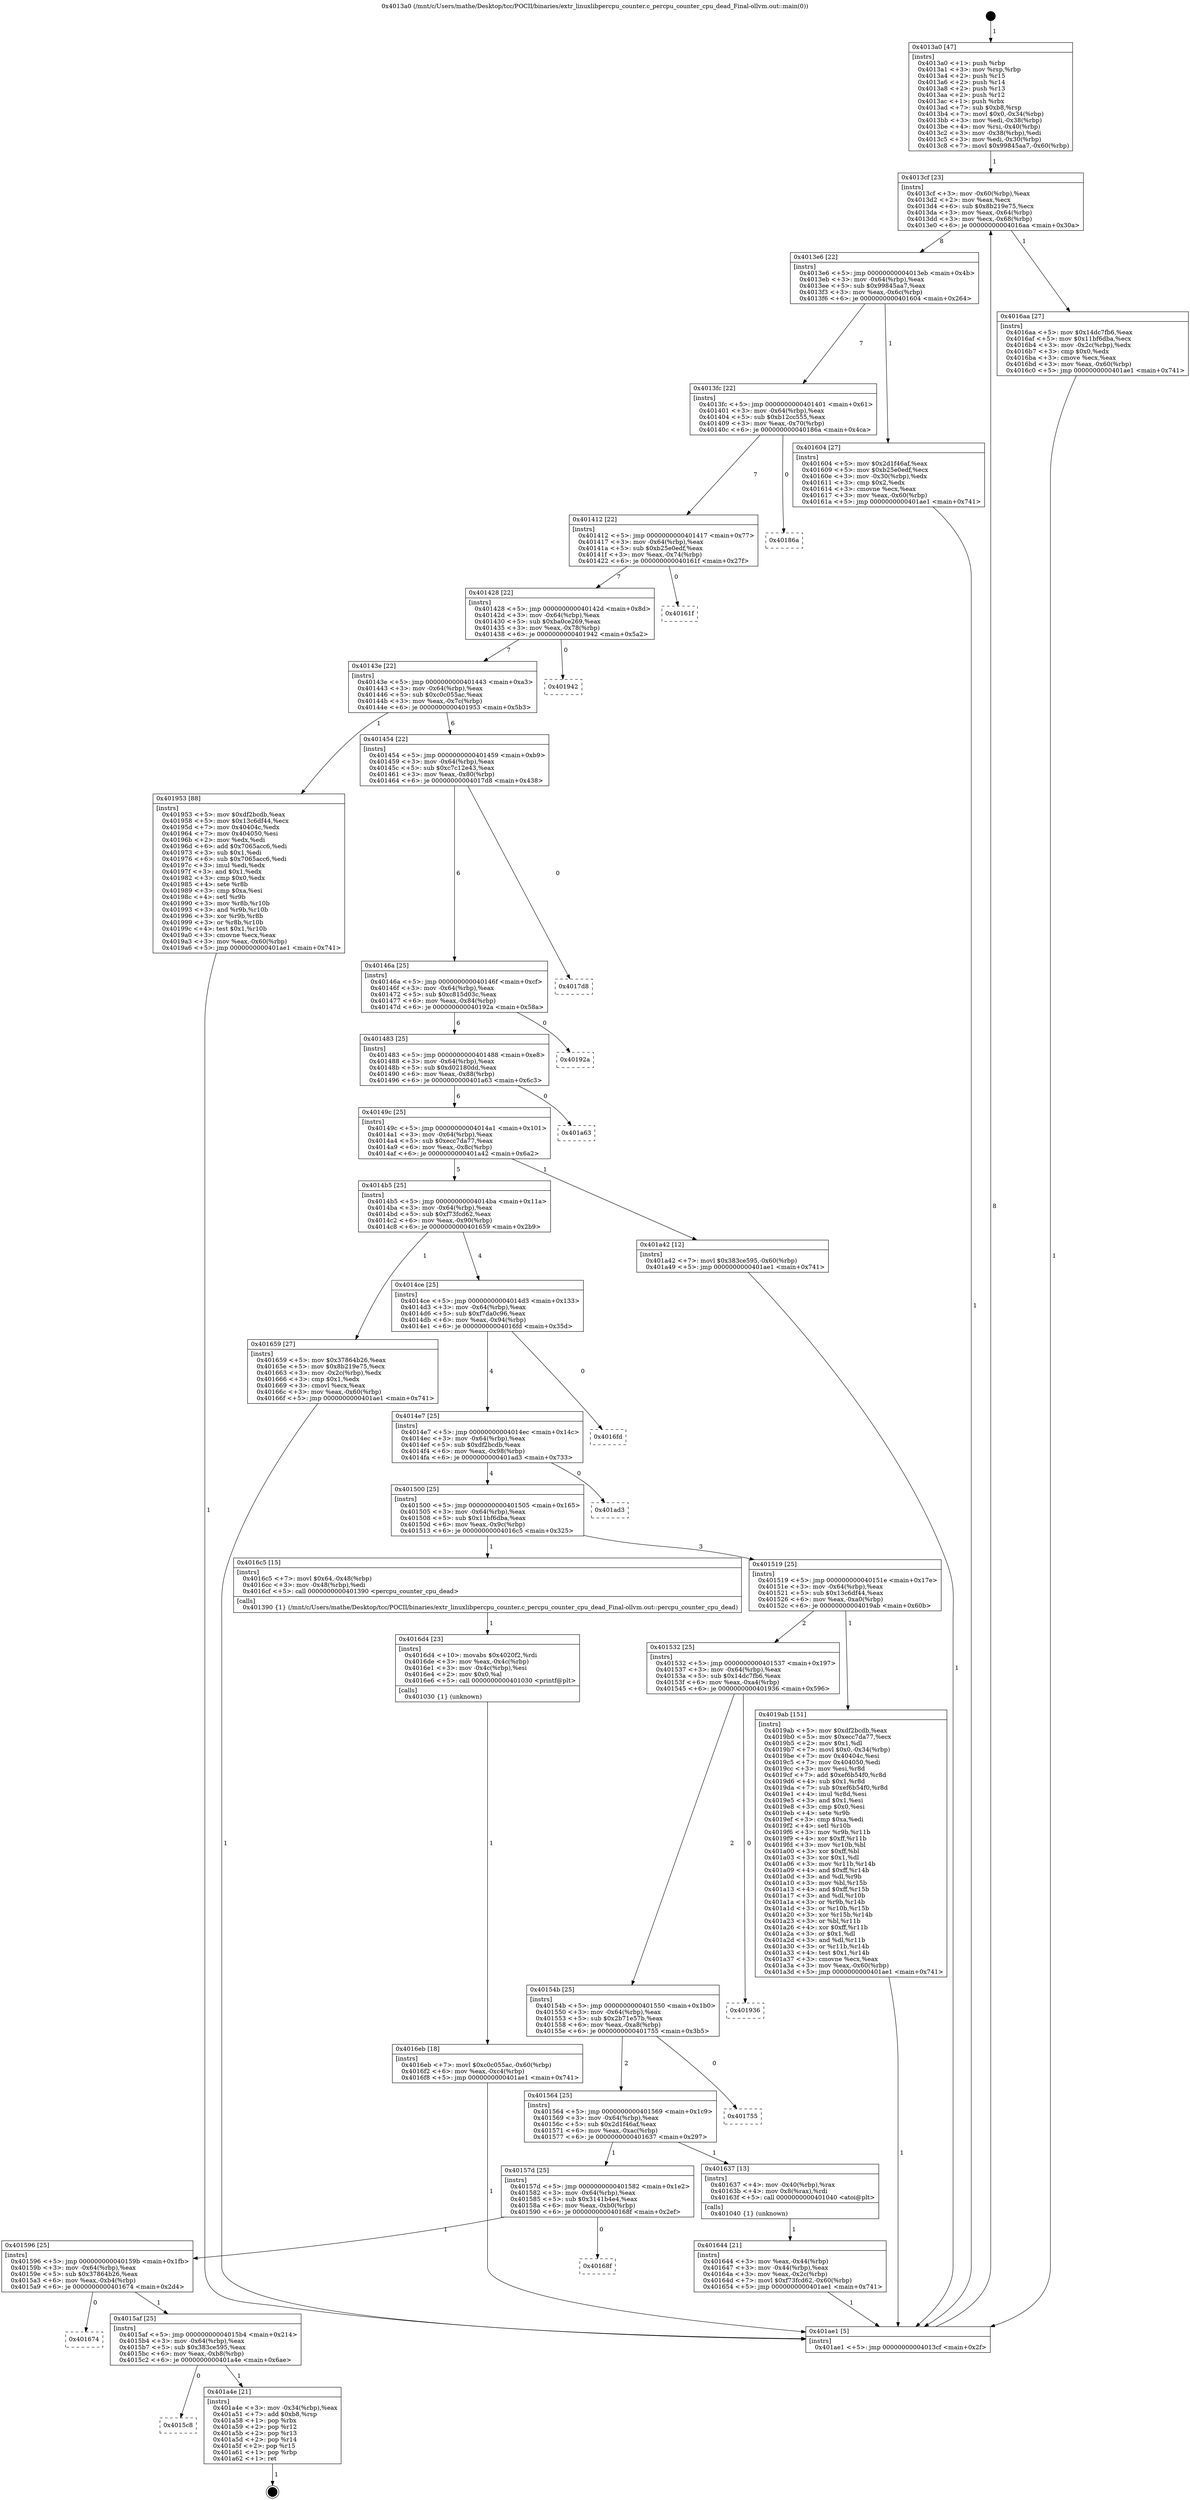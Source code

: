 digraph "0x4013a0" {
  label = "0x4013a0 (/mnt/c/Users/mathe/Desktop/tcc/POCII/binaries/extr_linuxlibpercpu_counter.c_percpu_counter_cpu_dead_Final-ollvm.out::main(0))"
  labelloc = "t"
  node[shape=record]

  Entry [label="",width=0.3,height=0.3,shape=circle,fillcolor=black,style=filled]
  "0x4013cf" [label="{
     0x4013cf [23]\l
     | [instrs]\l
     &nbsp;&nbsp;0x4013cf \<+3\>: mov -0x60(%rbp),%eax\l
     &nbsp;&nbsp;0x4013d2 \<+2\>: mov %eax,%ecx\l
     &nbsp;&nbsp;0x4013d4 \<+6\>: sub $0x8b219e75,%ecx\l
     &nbsp;&nbsp;0x4013da \<+3\>: mov %eax,-0x64(%rbp)\l
     &nbsp;&nbsp;0x4013dd \<+3\>: mov %ecx,-0x68(%rbp)\l
     &nbsp;&nbsp;0x4013e0 \<+6\>: je 00000000004016aa \<main+0x30a\>\l
  }"]
  "0x4016aa" [label="{
     0x4016aa [27]\l
     | [instrs]\l
     &nbsp;&nbsp;0x4016aa \<+5\>: mov $0x14dc7fb6,%eax\l
     &nbsp;&nbsp;0x4016af \<+5\>: mov $0x11bf6dba,%ecx\l
     &nbsp;&nbsp;0x4016b4 \<+3\>: mov -0x2c(%rbp),%edx\l
     &nbsp;&nbsp;0x4016b7 \<+3\>: cmp $0x0,%edx\l
     &nbsp;&nbsp;0x4016ba \<+3\>: cmove %ecx,%eax\l
     &nbsp;&nbsp;0x4016bd \<+3\>: mov %eax,-0x60(%rbp)\l
     &nbsp;&nbsp;0x4016c0 \<+5\>: jmp 0000000000401ae1 \<main+0x741\>\l
  }"]
  "0x4013e6" [label="{
     0x4013e6 [22]\l
     | [instrs]\l
     &nbsp;&nbsp;0x4013e6 \<+5\>: jmp 00000000004013eb \<main+0x4b\>\l
     &nbsp;&nbsp;0x4013eb \<+3\>: mov -0x64(%rbp),%eax\l
     &nbsp;&nbsp;0x4013ee \<+5\>: sub $0x99845aa7,%eax\l
     &nbsp;&nbsp;0x4013f3 \<+3\>: mov %eax,-0x6c(%rbp)\l
     &nbsp;&nbsp;0x4013f6 \<+6\>: je 0000000000401604 \<main+0x264\>\l
  }"]
  Exit [label="",width=0.3,height=0.3,shape=circle,fillcolor=black,style=filled,peripheries=2]
  "0x401604" [label="{
     0x401604 [27]\l
     | [instrs]\l
     &nbsp;&nbsp;0x401604 \<+5\>: mov $0x2d1f46af,%eax\l
     &nbsp;&nbsp;0x401609 \<+5\>: mov $0xb25e0edf,%ecx\l
     &nbsp;&nbsp;0x40160e \<+3\>: mov -0x30(%rbp),%edx\l
     &nbsp;&nbsp;0x401611 \<+3\>: cmp $0x2,%edx\l
     &nbsp;&nbsp;0x401614 \<+3\>: cmovne %ecx,%eax\l
     &nbsp;&nbsp;0x401617 \<+3\>: mov %eax,-0x60(%rbp)\l
     &nbsp;&nbsp;0x40161a \<+5\>: jmp 0000000000401ae1 \<main+0x741\>\l
  }"]
  "0x4013fc" [label="{
     0x4013fc [22]\l
     | [instrs]\l
     &nbsp;&nbsp;0x4013fc \<+5\>: jmp 0000000000401401 \<main+0x61\>\l
     &nbsp;&nbsp;0x401401 \<+3\>: mov -0x64(%rbp),%eax\l
     &nbsp;&nbsp;0x401404 \<+5\>: sub $0xb12cc555,%eax\l
     &nbsp;&nbsp;0x401409 \<+3\>: mov %eax,-0x70(%rbp)\l
     &nbsp;&nbsp;0x40140c \<+6\>: je 000000000040186a \<main+0x4ca\>\l
  }"]
  "0x401ae1" [label="{
     0x401ae1 [5]\l
     | [instrs]\l
     &nbsp;&nbsp;0x401ae1 \<+5\>: jmp 00000000004013cf \<main+0x2f\>\l
  }"]
  "0x4013a0" [label="{
     0x4013a0 [47]\l
     | [instrs]\l
     &nbsp;&nbsp;0x4013a0 \<+1\>: push %rbp\l
     &nbsp;&nbsp;0x4013a1 \<+3\>: mov %rsp,%rbp\l
     &nbsp;&nbsp;0x4013a4 \<+2\>: push %r15\l
     &nbsp;&nbsp;0x4013a6 \<+2\>: push %r14\l
     &nbsp;&nbsp;0x4013a8 \<+2\>: push %r13\l
     &nbsp;&nbsp;0x4013aa \<+2\>: push %r12\l
     &nbsp;&nbsp;0x4013ac \<+1\>: push %rbx\l
     &nbsp;&nbsp;0x4013ad \<+7\>: sub $0xb8,%rsp\l
     &nbsp;&nbsp;0x4013b4 \<+7\>: movl $0x0,-0x34(%rbp)\l
     &nbsp;&nbsp;0x4013bb \<+3\>: mov %edi,-0x38(%rbp)\l
     &nbsp;&nbsp;0x4013be \<+4\>: mov %rsi,-0x40(%rbp)\l
     &nbsp;&nbsp;0x4013c2 \<+3\>: mov -0x38(%rbp),%edi\l
     &nbsp;&nbsp;0x4013c5 \<+3\>: mov %edi,-0x30(%rbp)\l
     &nbsp;&nbsp;0x4013c8 \<+7\>: movl $0x99845aa7,-0x60(%rbp)\l
  }"]
  "0x4015c8" [label="{
     0x4015c8\l
  }", style=dashed]
  "0x40186a" [label="{
     0x40186a\l
  }", style=dashed]
  "0x401412" [label="{
     0x401412 [22]\l
     | [instrs]\l
     &nbsp;&nbsp;0x401412 \<+5\>: jmp 0000000000401417 \<main+0x77\>\l
     &nbsp;&nbsp;0x401417 \<+3\>: mov -0x64(%rbp),%eax\l
     &nbsp;&nbsp;0x40141a \<+5\>: sub $0xb25e0edf,%eax\l
     &nbsp;&nbsp;0x40141f \<+3\>: mov %eax,-0x74(%rbp)\l
     &nbsp;&nbsp;0x401422 \<+6\>: je 000000000040161f \<main+0x27f\>\l
  }"]
  "0x401a4e" [label="{
     0x401a4e [21]\l
     | [instrs]\l
     &nbsp;&nbsp;0x401a4e \<+3\>: mov -0x34(%rbp),%eax\l
     &nbsp;&nbsp;0x401a51 \<+7\>: add $0xb8,%rsp\l
     &nbsp;&nbsp;0x401a58 \<+1\>: pop %rbx\l
     &nbsp;&nbsp;0x401a59 \<+2\>: pop %r12\l
     &nbsp;&nbsp;0x401a5b \<+2\>: pop %r13\l
     &nbsp;&nbsp;0x401a5d \<+2\>: pop %r14\l
     &nbsp;&nbsp;0x401a5f \<+2\>: pop %r15\l
     &nbsp;&nbsp;0x401a61 \<+1\>: pop %rbp\l
     &nbsp;&nbsp;0x401a62 \<+1\>: ret\l
  }"]
  "0x40161f" [label="{
     0x40161f\l
  }", style=dashed]
  "0x401428" [label="{
     0x401428 [22]\l
     | [instrs]\l
     &nbsp;&nbsp;0x401428 \<+5\>: jmp 000000000040142d \<main+0x8d\>\l
     &nbsp;&nbsp;0x40142d \<+3\>: mov -0x64(%rbp),%eax\l
     &nbsp;&nbsp;0x401430 \<+5\>: sub $0xba0ce269,%eax\l
     &nbsp;&nbsp;0x401435 \<+3\>: mov %eax,-0x78(%rbp)\l
     &nbsp;&nbsp;0x401438 \<+6\>: je 0000000000401942 \<main+0x5a2\>\l
  }"]
  "0x4015af" [label="{
     0x4015af [25]\l
     | [instrs]\l
     &nbsp;&nbsp;0x4015af \<+5\>: jmp 00000000004015b4 \<main+0x214\>\l
     &nbsp;&nbsp;0x4015b4 \<+3\>: mov -0x64(%rbp),%eax\l
     &nbsp;&nbsp;0x4015b7 \<+5\>: sub $0x383ce595,%eax\l
     &nbsp;&nbsp;0x4015bc \<+6\>: mov %eax,-0xb8(%rbp)\l
     &nbsp;&nbsp;0x4015c2 \<+6\>: je 0000000000401a4e \<main+0x6ae\>\l
  }"]
  "0x401942" [label="{
     0x401942\l
  }", style=dashed]
  "0x40143e" [label="{
     0x40143e [22]\l
     | [instrs]\l
     &nbsp;&nbsp;0x40143e \<+5\>: jmp 0000000000401443 \<main+0xa3\>\l
     &nbsp;&nbsp;0x401443 \<+3\>: mov -0x64(%rbp),%eax\l
     &nbsp;&nbsp;0x401446 \<+5\>: sub $0xc0c055ac,%eax\l
     &nbsp;&nbsp;0x40144b \<+3\>: mov %eax,-0x7c(%rbp)\l
     &nbsp;&nbsp;0x40144e \<+6\>: je 0000000000401953 \<main+0x5b3\>\l
  }"]
  "0x401674" [label="{
     0x401674\l
  }", style=dashed]
  "0x401953" [label="{
     0x401953 [88]\l
     | [instrs]\l
     &nbsp;&nbsp;0x401953 \<+5\>: mov $0xdf2bcdb,%eax\l
     &nbsp;&nbsp;0x401958 \<+5\>: mov $0x13c6df44,%ecx\l
     &nbsp;&nbsp;0x40195d \<+7\>: mov 0x40404c,%edx\l
     &nbsp;&nbsp;0x401964 \<+7\>: mov 0x404050,%esi\l
     &nbsp;&nbsp;0x40196b \<+2\>: mov %edx,%edi\l
     &nbsp;&nbsp;0x40196d \<+6\>: add $0x7065acc6,%edi\l
     &nbsp;&nbsp;0x401973 \<+3\>: sub $0x1,%edi\l
     &nbsp;&nbsp;0x401976 \<+6\>: sub $0x7065acc6,%edi\l
     &nbsp;&nbsp;0x40197c \<+3\>: imul %edi,%edx\l
     &nbsp;&nbsp;0x40197f \<+3\>: and $0x1,%edx\l
     &nbsp;&nbsp;0x401982 \<+3\>: cmp $0x0,%edx\l
     &nbsp;&nbsp;0x401985 \<+4\>: sete %r8b\l
     &nbsp;&nbsp;0x401989 \<+3\>: cmp $0xa,%esi\l
     &nbsp;&nbsp;0x40198c \<+4\>: setl %r9b\l
     &nbsp;&nbsp;0x401990 \<+3\>: mov %r8b,%r10b\l
     &nbsp;&nbsp;0x401993 \<+3\>: and %r9b,%r10b\l
     &nbsp;&nbsp;0x401996 \<+3\>: xor %r9b,%r8b\l
     &nbsp;&nbsp;0x401999 \<+3\>: or %r8b,%r10b\l
     &nbsp;&nbsp;0x40199c \<+4\>: test $0x1,%r10b\l
     &nbsp;&nbsp;0x4019a0 \<+3\>: cmovne %ecx,%eax\l
     &nbsp;&nbsp;0x4019a3 \<+3\>: mov %eax,-0x60(%rbp)\l
     &nbsp;&nbsp;0x4019a6 \<+5\>: jmp 0000000000401ae1 \<main+0x741\>\l
  }"]
  "0x401454" [label="{
     0x401454 [22]\l
     | [instrs]\l
     &nbsp;&nbsp;0x401454 \<+5\>: jmp 0000000000401459 \<main+0xb9\>\l
     &nbsp;&nbsp;0x401459 \<+3\>: mov -0x64(%rbp),%eax\l
     &nbsp;&nbsp;0x40145c \<+5\>: sub $0xc7c12e43,%eax\l
     &nbsp;&nbsp;0x401461 \<+3\>: mov %eax,-0x80(%rbp)\l
     &nbsp;&nbsp;0x401464 \<+6\>: je 00000000004017d8 \<main+0x438\>\l
  }"]
  "0x401596" [label="{
     0x401596 [25]\l
     | [instrs]\l
     &nbsp;&nbsp;0x401596 \<+5\>: jmp 000000000040159b \<main+0x1fb\>\l
     &nbsp;&nbsp;0x40159b \<+3\>: mov -0x64(%rbp),%eax\l
     &nbsp;&nbsp;0x40159e \<+5\>: sub $0x37864b26,%eax\l
     &nbsp;&nbsp;0x4015a3 \<+6\>: mov %eax,-0xb4(%rbp)\l
     &nbsp;&nbsp;0x4015a9 \<+6\>: je 0000000000401674 \<main+0x2d4\>\l
  }"]
  "0x4017d8" [label="{
     0x4017d8\l
  }", style=dashed]
  "0x40146a" [label="{
     0x40146a [25]\l
     | [instrs]\l
     &nbsp;&nbsp;0x40146a \<+5\>: jmp 000000000040146f \<main+0xcf\>\l
     &nbsp;&nbsp;0x40146f \<+3\>: mov -0x64(%rbp),%eax\l
     &nbsp;&nbsp;0x401472 \<+5\>: sub $0xc815d03c,%eax\l
     &nbsp;&nbsp;0x401477 \<+6\>: mov %eax,-0x84(%rbp)\l
     &nbsp;&nbsp;0x40147d \<+6\>: je 000000000040192a \<main+0x58a\>\l
  }"]
  "0x40168f" [label="{
     0x40168f\l
  }", style=dashed]
  "0x40192a" [label="{
     0x40192a\l
  }", style=dashed]
  "0x401483" [label="{
     0x401483 [25]\l
     | [instrs]\l
     &nbsp;&nbsp;0x401483 \<+5\>: jmp 0000000000401488 \<main+0xe8\>\l
     &nbsp;&nbsp;0x401488 \<+3\>: mov -0x64(%rbp),%eax\l
     &nbsp;&nbsp;0x40148b \<+5\>: sub $0xd02180dd,%eax\l
     &nbsp;&nbsp;0x401490 \<+6\>: mov %eax,-0x88(%rbp)\l
     &nbsp;&nbsp;0x401496 \<+6\>: je 0000000000401a63 \<main+0x6c3\>\l
  }"]
  "0x4016eb" [label="{
     0x4016eb [18]\l
     | [instrs]\l
     &nbsp;&nbsp;0x4016eb \<+7\>: movl $0xc0c055ac,-0x60(%rbp)\l
     &nbsp;&nbsp;0x4016f2 \<+6\>: mov %eax,-0xc4(%rbp)\l
     &nbsp;&nbsp;0x4016f8 \<+5\>: jmp 0000000000401ae1 \<main+0x741\>\l
  }"]
  "0x401a63" [label="{
     0x401a63\l
  }", style=dashed]
  "0x40149c" [label="{
     0x40149c [25]\l
     | [instrs]\l
     &nbsp;&nbsp;0x40149c \<+5\>: jmp 00000000004014a1 \<main+0x101\>\l
     &nbsp;&nbsp;0x4014a1 \<+3\>: mov -0x64(%rbp),%eax\l
     &nbsp;&nbsp;0x4014a4 \<+5\>: sub $0xecc7da77,%eax\l
     &nbsp;&nbsp;0x4014a9 \<+6\>: mov %eax,-0x8c(%rbp)\l
     &nbsp;&nbsp;0x4014af \<+6\>: je 0000000000401a42 \<main+0x6a2\>\l
  }"]
  "0x4016d4" [label="{
     0x4016d4 [23]\l
     | [instrs]\l
     &nbsp;&nbsp;0x4016d4 \<+10\>: movabs $0x4020f2,%rdi\l
     &nbsp;&nbsp;0x4016de \<+3\>: mov %eax,-0x4c(%rbp)\l
     &nbsp;&nbsp;0x4016e1 \<+3\>: mov -0x4c(%rbp),%esi\l
     &nbsp;&nbsp;0x4016e4 \<+2\>: mov $0x0,%al\l
     &nbsp;&nbsp;0x4016e6 \<+5\>: call 0000000000401030 \<printf@plt\>\l
     | [calls]\l
     &nbsp;&nbsp;0x401030 \{1\} (unknown)\l
  }"]
  "0x401a42" [label="{
     0x401a42 [12]\l
     | [instrs]\l
     &nbsp;&nbsp;0x401a42 \<+7\>: movl $0x383ce595,-0x60(%rbp)\l
     &nbsp;&nbsp;0x401a49 \<+5\>: jmp 0000000000401ae1 \<main+0x741\>\l
  }"]
  "0x4014b5" [label="{
     0x4014b5 [25]\l
     | [instrs]\l
     &nbsp;&nbsp;0x4014b5 \<+5\>: jmp 00000000004014ba \<main+0x11a\>\l
     &nbsp;&nbsp;0x4014ba \<+3\>: mov -0x64(%rbp),%eax\l
     &nbsp;&nbsp;0x4014bd \<+5\>: sub $0xf73fcd62,%eax\l
     &nbsp;&nbsp;0x4014c2 \<+6\>: mov %eax,-0x90(%rbp)\l
     &nbsp;&nbsp;0x4014c8 \<+6\>: je 0000000000401659 \<main+0x2b9\>\l
  }"]
  "0x401644" [label="{
     0x401644 [21]\l
     | [instrs]\l
     &nbsp;&nbsp;0x401644 \<+3\>: mov %eax,-0x44(%rbp)\l
     &nbsp;&nbsp;0x401647 \<+3\>: mov -0x44(%rbp),%eax\l
     &nbsp;&nbsp;0x40164a \<+3\>: mov %eax,-0x2c(%rbp)\l
     &nbsp;&nbsp;0x40164d \<+7\>: movl $0xf73fcd62,-0x60(%rbp)\l
     &nbsp;&nbsp;0x401654 \<+5\>: jmp 0000000000401ae1 \<main+0x741\>\l
  }"]
  "0x401659" [label="{
     0x401659 [27]\l
     | [instrs]\l
     &nbsp;&nbsp;0x401659 \<+5\>: mov $0x37864b26,%eax\l
     &nbsp;&nbsp;0x40165e \<+5\>: mov $0x8b219e75,%ecx\l
     &nbsp;&nbsp;0x401663 \<+3\>: mov -0x2c(%rbp),%edx\l
     &nbsp;&nbsp;0x401666 \<+3\>: cmp $0x1,%edx\l
     &nbsp;&nbsp;0x401669 \<+3\>: cmovl %ecx,%eax\l
     &nbsp;&nbsp;0x40166c \<+3\>: mov %eax,-0x60(%rbp)\l
     &nbsp;&nbsp;0x40166f \<+5\>: jmp 0000000000401ae1 \<main+0x741\>\l
  }"]
  "0x4014ce" [label="{
     0x4014ce [25]\l
     | [instrs]\l
     &nbsp;&nbsp;0x4014ce \<+5\>: jmp 00000000004014d3 \<main+0x133\>\l
     &nbsp;&nbsp;0x4014d3 \<+3\>: mov -0x64(%rbp),%eax\l
     &nbsp;&nbsp;0x4014d6 \<+5\>: sub $0xf7da0c96,%eax\l
     &nbsp;&nbsp;0x4014db \<+6\>: mov %eax,-0x94(%rbp)\l
     &nbsp;&nbsp;0x4014e1 \<+6\>: je 00000000004016fd \<main+0x35d\>\l
  }"]
  "0x40157d" [label="{
     0x40157d [25]\l
     | [instrs]\l
     &nbsp;&nbsp;0x40157d \<+5\>: jmp 0000000000401582 \<main+0x1e2\>\l
     &nbsp;&nbsp;0x401582 \<+3\>: mov -0x64(%rbp),%eax\l
     &nbsp;&nbsp;0x401585 \<+5\>: sub $0x3141b4e4,%eax\l
     &nbsp;&nbsp;0x40158a \<+6\>: mov %eax,-0xb0(%rbp)\l
     &nbsp;&nbsp;0x401590 \<+6\>: je 000000000040168f \<main+0x2ef\>\l
  }"]
  "0x4016fd" [label="{
     0x4016fd\l
  }", style=dashed]
  "0x4014e7" [label="{
     0x4014e7 [25]\l
     | [instrs]\l
     &nbsp;&nbsp;0x4014e7 \<+5\>: jmp 00000000004014ec \<main+0x14c\>\l
     &nbsp;&nbsp;0x4014ec \<+3\>: mov -0x64(%rbp),%eax\l
     &nbsp;&nbsp;0x4014ef \<+5\>: sub $0xdf2bcdb,%eax\l
     &nbsp;&nbsp;0x4014f4 \<+6\>: mov %eax,-0x98(%rbp)\l
     &nbsp;&nbsp;0x4014fa \<+6\>: je 0000000000401ad3 \<main+0x733\>\l
  }"]
  "0x401637" [label="{
     0x401637 [13]\l
     | [instrs]\l
     &nbsp;&nbsp;0x401637 \<+4\>: mov -0x40(%rbp),%rax\l
     &nbsp;&nbsp;0x40163b \<+4\>: mov 0x8(%rax),%rdi\l
     &nbsp;&nbsp;0x40163f \<+5\>: call 0000000000401040 \<atoi@plt\>\l
     | [calls]\l
     &nbsp;&nbsp;0x401040 \{1\} (unknown)\l
  }"]
  "0x401ad3" [label="{
     0x401ad3\l
  }", style=dashed]
  "0x401500" [label="{
     0x401500 [25]\l
     | [instrs]\l
     &nbsp;&nbsp;0x401500 \<+5\>: jmp 0000000000401505 \<main+0x165\>\l
     &nbsp;&nbsp;0x401505 \<+3\>: mov -0x64(%rbp),%eax\l
     &nbsp;&nbsp;0x401508 \<+5\>: sub $0x11bf6dba,%eax\l
     &nbsp;&nbsp;0x40150d \<+6\>: mov %eax,-0x9c(%rbp)\l
     &nbsp;&nbsp;0x401513 \<+6\>: je 00000000004016c5 \<main+0x325\>\l
  }"]
  "0x401564" [label="{
     0x401564 [25]\l
     | [instrs]\l
     &nbsp;&nbsp;0x401564 \<+5\>: jmp 0000000000401569 \<main+0x1c9\>\l
     &nbsp;&nbsp;0x401569 \<+3\>: mov -0x64(%rbp),%eax\l
     &nbsp;&nbsp;0x40156c \<+5\>: sub $0x2d1f46af,%eax\l
     &nbsp;&nbsp;0x401571 \<+6\>: mov %eax,-0xac(%rbp)\l
     &nbsp;&nbsp;0x401577 \<+6\>: je 0000000000401637 \<main+0x297\>\l
  }"]
  "0x4016c5" [label="{
     0x4016c5 [15]\l
     | [instrs]\l
     &nbsp;&nbsp;0x4016c5 \<+7\>: movl $0x64,-0x48(%rbp)\l
     &nbsp;&nbsp;0x4016cc \<+3\>: mov -0x48(%rbp),%edi\l
     &nbsp;&nbsp;0x4016cf \<+5\>: call 0000000000401390 \<percpu_counter_cpu_dead\>\l
     | [calls]\l
     &nbsp;&nbsp;0x401390 \{1\} (/mnt/c/Users/mathe/Desktop/tcc/POCII/binaries/extr_linuxlibpercpu_counter.c_percpu_counter_cpu_dead_Final-ollvm.out::percpu_counter_cpu_dead)\l
  }"]
  "0x401519" [label="{
     0x401519 [25]\l
     | [instrs]\l
     &nbsp;&nbsp;0x401519 \<+5\>: jmp 000000000040151e \<main+0x17e\>\l
     &nbsp;&nbsp;0x40151e \<+3\>: mov -0x64(%rbp),%eax\l
     &nbsp;&nbsp;0x401521 \<+5\>: sub $0x13c6df44,%eax\l
     &nbsp;&nbsp;0x401526 \<+6\>: mov %eax,-0xa0(%rbp)\l
     &nbsp;&nbsp;0x40152c \<+6\>: je 00000000004019ab \<main+0x60b\>\l
  }"]
  "0x401755" [label="{
     0x401755\l
  }", style=dashed]
  "0x4019ab" [label="{
     0x4019ab [151]\l
     | [instrs]\l
     &nbsp;&nbsp;0x4019ab \<+5\>: mov $0xdf2bcdb,%eax\l
     &nbsp;&nbsp;0x4019b0 \<+5\>: mov $0xecc7da77,%ecx\l
     &nbsp;&nbsp;0x4019b5 \<+2\>: mov $0x1,%dl\l
     &nbsp;&nbsp;0x4019b7 \<+7\>: movl $0x0,-0x34(%rbp)\l
     &nbsp;&nbsp;0x4019be \<+7\>: mov 0x40404c,%esi\l
     &nbsp;&nbsp;0x4019c5 \<+7\>: mov 0x404050,%edi\l
     &nbsp;&nbsp;0x4019cc \<+3\>: mov %esi,%r8d\l
     &nbsp;&nbsp;0x4019cf \<+7\>: add $0xef6b54f0,%r8d\l
     &nbsp;&nbsp;0x4019d6 \<+4\>: sub $0x1,%r8d\l
     &nbsp;&nbsp;0x4019da \<+7\>: sub $0xef6b54f0,%r8d\l
     &nbsp;&nbsp;0x4019e1 \<+4\>: imul %r8d,%esi\l
     &nbsp;&nbsp;0x4019e5 \<+3\>: and $0x1,%esi\l
     &nbsp;&nbsp;0x4019e8 \<+3\>: cmp $0x0,%esi\l
     &nbsp;&nbsp;0x4019eb \<+4\>: sete %r9b\l
     &nbsp;&nbsp;0x4019ef \<+3\>: cmp $0xa,%edi\l
     &nbsp;&nbsp;0x4019f2 \<+4\>: setl %r10b\l
     &nbsp;&nbsp;0x4019f6 \<+3\>: mov %r9b,%r11b\l
     &nbsp;&nbsp;0x4019f9 \<+4\>: xor $0xff,%r11b\l
     &nbsp;&nbsp;0x4019fd \<+3\>: mov %r10b,%bl\l
     &nbsp;&nbsp;0x401a00 \<+3\>: xor $0xff,%bl\l
     &nbsp;&nbsp;0x401a03 \<+3\>: xor $0x1,%dl\l
     &nbsp;&nbsp;0x401a06 \<+3\>: mov %r11b,%r14b\l
     &nbsp;&nbsp;0x401a09 \<+4\>: and $0xff,%r14b\l
     &nbsp;&nbsp;0x401a0d \<+3\>: and %dl,%r9b\l
     &nbsp;&nbsp;0x401a10 \<+3\>: mov %bl,%r15b\l
     &nbsp;&nbsp;0x401a13 \<+4\>: and $0xff,%r15b\l
     &nbsp;&nbsp;0x401a17 \<+3\>: and %dl,%r10b\l
     &nbsp;&nbsp;0x401a1a \<+3\>: or %r9b,%r14b\l
     &nbsp;&nbsp;0x401a1d \<+3\>: or %r10b,%r15b\l
     &nbsp;&nbsp;0x401a20 \<+3\>: xor %r15b,%r14b\l
     &nbsp;&nbsp;0x401a23 \<+3\>: or %bl,%r11b\l
     &nbsp;&nbsp;0x401a26 \<+4\>: xor $0xff,%r11b\l
     &nbsp;&nbsp;0x401a2a \<+3\>: or $0x1,%dl\l
     &nbsp;&nbsp;0x401a2d \<+3\>: and %dl,%r11b\l
     &nbsp;&nbsp;0x401a30 \<+3\>: or %r11b,%r14b\l
     &nbsp;&nbsp;0x401a33 \<+4\>: test $0x1,%r14b\l
     &nbsp;&nbsp;0x401a37 \<+3\>: cmovne %ecx,%eax\l
     &nbsp;&nbsp;0x401a3a \<+3\>: mov %eax,-0x60(%rbp)\l
     &nbsp;&nbsp;0x401a3d \<+5\>: jmp 0000000000401ae1 \<main+0x741\>\l
  }"]
  "0x401532" [label="{
     0x401532 [25]\l
     | [instrs]\l
     &nbsp;&nbsp;0x401532 \<+5\>: jmp 0000000000401537 \<main+0x197\>\l
     &nbsp;&nbsp;0x401537 \<+3\>: mov -0x64(%rbp),%eax\l
     &nbsp;&nbsp;0x40153a \<+5\>: sub $0x14dc7fb6,%eax\l
     &nbsp;&nbsp;0x40153f \<+6\>: mov %eax,-0xa4(%rbp)\l
     &nbsp;&nbsp;0x401545 \<+6\>: je 0000000000401936 \<main+0x596\>\l
  }"]
  "0x40154b" [label="{
     0x40154b [25]\l
     | [instrs]\l
     &nbsp;&nbsp;0x40154b \<+5\>: jmp 0000000000401550 \<main+0x1b0\>\l
     &nbsp;&nbsp;0x401550 \<+3\>: mov -0x64(%rbp),%eax\l
     &nbsp;&nbsp;0x401553 \<+5\>: sub $0x2b71e57b,%eax\l
     &nbsp;&nbsp;0x401558 \<+6\>: mov %eax,-0xa8(%rbp)\l
     &nbsp;&nbsp;0x40155e \<+6\>: je 0000000000401755 \<main+0x3b5\>\l
  }"]
  "0x401936" [label="{
     0x401936\l
  }", style=dashed]
  Entry -> "0x4013a0" [label=" 1"]
  "0x4013cf" -> "0x4016aa" [label=" 1"]
  "0x4013cf" -> "0x4013e6" [label=" 8"]
  "0x401a4e" -> Exit [label=" 1"]
  "0x4013e6" -> "0x401604" [label=" 1"]
  "0x4013e6" -> "0x4013fc" [label=" 7"]
  "0x401604" -> "0x401ae1" [label=" 1"]
  "0x4013a0" -> "0x4013cf" [label=" 1"]
  "0x401ae1" -> "0x4013cf" [label=" 8"]
  "0x4015af" -> "0x4015c8" [label=" 0"]
  "0x4013fc" -> "0x40186a" [label=" 0"]
  "0x4013fc" -> "0x401412" [label=" 7"]
  "0x4015af" -> "0x401a4e" [label=" 1"]
  "0x401412" -> "0x40161f" [label=" 0"]
  "0x401412" -> "0x401428" [label=" 7"]
  "0x401596" -> "0x4015af" [label=" 1"]
  "0x401428" -> "0x401942" [label=" 0"]
  "0x401428" -> "0x40143e" [label=" 7"]
  "0x401596" -> "0x401674" [label=" 0"]
  "0x40143e" -> "0x401953" [label=" 1"]
  "0x40143e" -> "0x401454" [label=" 6"]
  "0x40157d" -> "0x401596" [label=" 1"]
  "0x401454" -> "0x4017d8" [label=" 0"]
  "0x401454" -> "0x40146a" [label=" 6"]
  "0x40157d" -> "0x40168f" [label=" 0"]
  "0x40146a" -> "0x40192a" [label=" 0"]
  "0x40146a" -> "0x401483" [label=" 6"]
  "0x401a42" -> "0x401ae1" [label=" 1"]
  "0x401483" -> "0x401a63" [label=" 0"]
  "0x401483" -> "0x40149c" [label=" 6"]
  "0x4019ab" -> "0x401ae1" [label=" 1"]
  "0x40149c" -> "0x401a42" [label=" 1"]
  "0x40149c" -> "0x4014b5" [label=" 5"]
  "0x401953" -> "0x401ae1" [label=" 1"]
  "0x4014b5" -> "0x401659" [label=" 1"]
  "0x4014b5" -> "0x4014ce" [label=" 4"]
  "0x4016eb" -> "0x401ae1" [label=" 1"]
  "0x4014ce" -> "0x4016fd" [label=" 0"]
  "0x4014ce" -> "0x4014e7" [label=" 4"]
  "0x4016d4" -> "0x4016eb" [label=" 1"]
  "0x4014e7" -> "0x401ad3" [label=" 0"]
  "0x4014e7" -> "0x401500" [label=" 4"]
  "0x4016c5" -> "0x4016d4" [label=" 1"]
  "0x401500" -> "0x4016c5" [label=" 1"]
  "0x401500" -> "0x401519" [label=" 3"]
  "0x401659" -> "0x401ae1" [label=" 1"]
  "0x401519" -> "0x4019ab" [label=" 1"]
  "0x401519" -> "0x401532" [label=" 2"]
  "0x401644" -> "0x401ae1" [label=" 1"]
  "0x401532" -> "0x401936" [label=" 0"]
  "0x401532" -> "0x40154b" [label=" 2"]
  "0x401637" -> "0x401644" [label=" 1"]
  "0x40154b" -> "0x401755" [label=" 0"]
  "0x40154b" -> "0x401564" [label=" 2"]
  "0x4016aa" -> "0x401ae1" [label=" 1"]
  "0x401564" -> "0x401637" [label=" 1"]
  "0x401564" -> "0x40157d" [label=" 1"]
}
